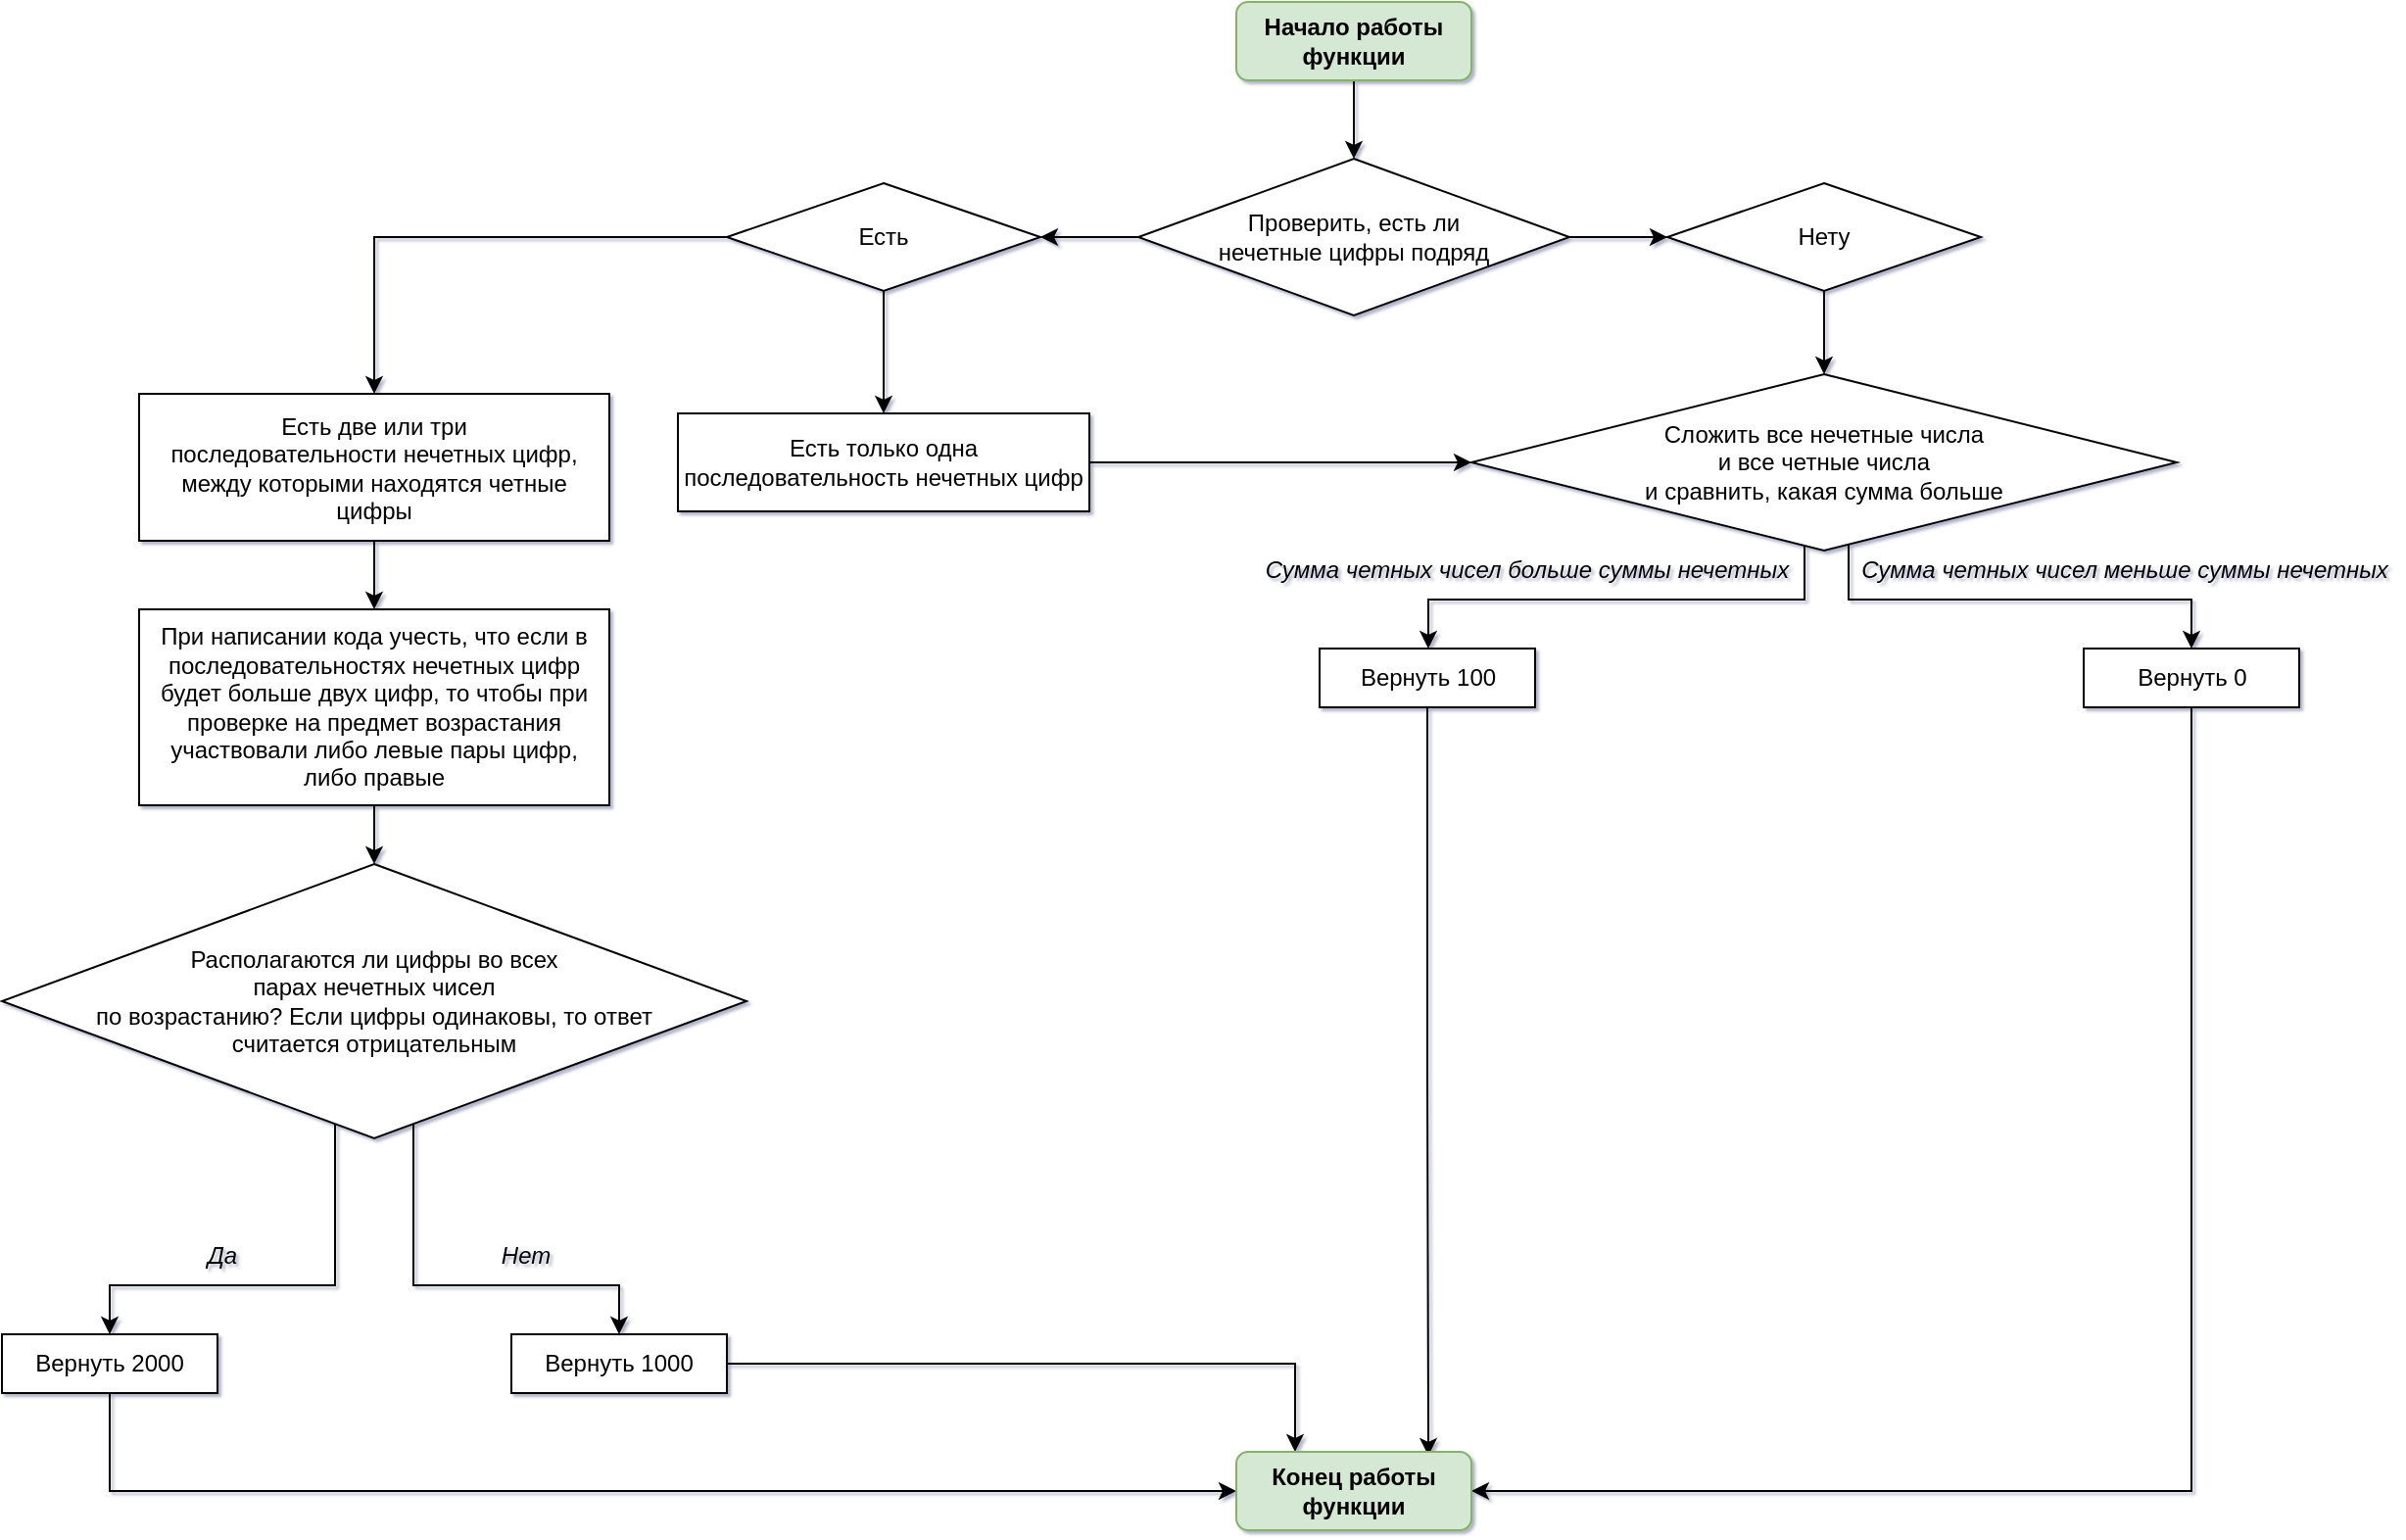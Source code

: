 <mxfile version="16.1.2" type="device"><diagram id="4-6It82LiF2kNIvTZqp7" name="Page-1"><mxGraphModel dx="2178" dy="953" grid="1" gridSize="10" guides="1" tooltips="1" connect="1" arrows="1" fold="1" page="0" pageScale="1" pageWidth="827" pageHeight="1169" math="0" shadow="1"><root><mxCell id="0"/><mxCell id="1" parent="0"/><mxCell id="cmOyvLRgGCrniHyRChOv-34" style="edgeStyle=orthogonalEdgeStyle;rounded=0;orthogonalLoop=1;jettySize=auto;html=1;exitX=0;exitY=0.5;exitDx=0;exitDy=0;entryX=1;entryY=0.5;entryDx=0;entryDy=0;" parent="1" source="cmOyvLRgGCrniHyRChOv-1" target="cmOyvLRgGCrniHyRChOv-27" edge="1"><mxGeometry relative="1" as="geometry"/></mxCell><mxCell id="cmOyvLRgGCrniHyRChOv-37" style="edgeStyle=orthogonalEdgeStyle;rounded=0;orthogonalLoop=1;jettySize=auto;html=1;exitX=1;exitY=0.5;exitDx=0;exitDy=0;entryX=0;entryY=0.5;entryDx=0;entryDy=0;" parent="1" source="cmOyvLRgGCrniHyRChOv-1" target="cmOyvLRgGCrniHyRChOv-32" edge="1"><mxGeometry relative="1" as="geometry"/></mxCell><mxCell id="cmOyvLRgGCrniHyRChOv-1" value="Проверить, есть ли&lt;br&gt;нечетные цифры подряд" style="rhombus;whiteSpace=wrap;html=1;rounded=0;" parent="1" vertex="1"><mxGeometry x="310" y="140" width="220" height="80" as="geometry"/></mxCell><mxCell id="cmOyvLRgGCrniHyRChOv-15" value="" style="edgeStyle=orthogonalEdgeStyle;rounded=0;orthogonalLoop=1;jettySize=auto;html=1;" parent="1" source="cmOyvLRgGCrniHyRChOv-12" target="cmOyvLRgGCrniHyRChOv-14" edge="1"><mxGeometry relative="1" as="geometry"><Array as="points"><mxPoint x="650" y="365"/><mxPoint x="458" y="365"/></Array></mxGeometry></mxCell><mxCell id="cmOyvLRgGCrniHyRChOv-17" value="" style="edgeStyle=orthogonalEdgeStyle;rounded=0;orthogonalLoop=1;jettySize=auto;html=1;" parent="1" source="cmOyvLRgGCrniHyRChOv-12" target="cmOyvLRgGCrniHyRChOv-16" edge="1"><mxGeometry relative="1" as="geometry"><Array as="points"><mxPoint x="672.5" y="365"/><mxPoint x="847.5" y="365"/></Array></mxGeometry></mxCell><mxCell id="cmOyvLRgGCrniHyRChOv-12" value="Сложить все нечетные числа&lt;br&gt;и все четные числа&lt;br&gt;и сравнить, какая сумма больше" style="rhombus;whiteSpace=wrap;html=1;rounded=0;" parent="1" vertex="1"><mxGeometry x="480" y="250" width="360" height="90" as="geometry"/></mxCell><mxCell id="cmOyvLRgGCrniHyRChOv-79" style="edgeStyle=orthogonalEdgeStyle;rounded=0;orthogonalLoop=1;jettySize=auto;html=1;exitX=0.5;exitY=1;exitDx=0;exitDy=0;entryX=0.817;entryY=0.05;entryDx=0;entryDy=0;entryPerimeter=0;" parent="1" source="cmOyvLRgGCrniHyRChOv-14" target="cmOyvLRgGCrniHyRChOv-76" edge="1"><mxGeometry relative="1" as="geometry"/></mxCell><mxCell id="cmOyvLRgGCrniHyRChOv-14" value="Вернуть 100" style="rectangle;whiteSpace=wrap;html=1;rounded=0;" parent="1" vertex="1"><mxGeometry x="402.5" y="390" width="110" height="30" as="geometry"/></mxCell><mxCell id="cmOyvLRgGCrniHyRChOv-80" style="edgeStyle=orthogonalEdgeStyle;rounded=0;orthogonalLoop=1;jettySize=auto;html=1;exitX=0.5;exitY=1;exitDx=0;exitDy=0;entryX=1;entryY=0.5;entryDx=0;entryDy=0;" parent="1" source="cmOyvLRgGCrniHyRChOv-16" target="cmOyvLRgGCrniHyRChOv-76" edge="1"><mxGeometry relative="1" as="geometry"/></mxCell><mxCell id="cmOyvLRgGCrniHyRChOv-16" value="Вернуть 0" style="rectangle;whiteSpace=wrap;html=1;rounded=0;" parent="1" vertex="1"><mxGeometry x="792.5" y="390" width="110" height="30" as="geometry"/></mxCell><mxCell id="cmOyvLRgGCrniHyRChOv-20" value="&lt;i&gt;Сумма четных чисел больше суммы нечетных&lt;/i&gt;" style="text;html=1;align=center;verticalAlign=middle;resizable=0;points=[];autosize=1;strokeColor=none;fillColor=none;rounded=0;" parent="1" vertex="1"><mxGeometry x="367.5" y="340" width="280" height="20" as="geometry"/></mxCell><mxCell id="cmOyvLRgGCrniHyRChOv-21" value="&lt;i&gt;Сумма четных чисел меньше суммы нечетных&lt;/i&gt;" style="text;html=1;align=center;verticalAlign=middle;resizable=0;points=[];autosize=1;strokeColor=none;fillColor=none;rounded=0;" parent="1" vertex="1"><mxGeometry x="672.5" y="340" width="280" height="20" as="geometry"/></mxCell><mxCell id="cmOyvLRgGCrniHyRChOv-41" style="edgeStyle=orthogonalEdgeStyle;rounded=0;orthogonalLoop=1;jettySize=auto;html=1;exitX=1;exitY=0.5;exitDx=0;exitDy=0;" parent="1" source="cmOyvLRgGCrniHyRChOv-23" target="cmOyvLRgGCrniHyRChOv-12" edge="1"><mxGeometry relative="1" as="geometry"/></mxCell><mxCell id="cmOyvLRgGCrniHyRChOv-23" value="Есть только одна последовательность нечетных цифр" style="rectangle;whiteSpace=wrap;html=1;rounded=0;" parent="1" vertex="1"><mxGeometry x="75" y="270" width="210" height="50" as="geometry"/></mxCell><mxCell id="cmOyvLRgGCrniHyRChOv-42" style="edgeStyle=orthogonalEdgeStyle;rounded=0;orthogonalLoop=1;jettySize=auto;html=1;exitX=0.5;exitY=1;exitDx=0;exitDy=0;entryX=0.5;entryY=0;entryDx=0;entryDy=0;" parent="1" source="cmOyvLRgGCrniHyRChOv-27" target="cmOyvLRgGCrniHyRChOv-23" edge="1"><mxGeometry relative="1" as="geometry"/></mxCell><mxCell id="cmOyvLRgGCrniHyRChOv-44" style="edgeStyle=orthogonalEdgeStyle;rounded=0;orthogonalLoop=1;jettySize=auto;html=1;exitX=0;exitY=0.5;exitDx=0;exitDy=0;entryX=0.5;entryY=0;entryDx=0;entryDy=0;" parent="1" source="cmOyvLRgGCrniHyRChOv-27" target="cmOyvLRgGCrniHyRChOv-43" edge="1"><mxGeometry relative="1" as="geometry"/></mxCell><mxCell id="cmOyvLRgGCrniHyRChOv-27" value="Есть&lt;br&gt;" style="rhombus;whiteSpace=wrap;html=1;rounded=0;" parent="1" vertex="1"><mxGeometry x="100" y="152.5" width="160" height="55" as="geometry"/></mxCell><mxCell id="cmOyvLRgGCrniHyRChOv-39" style="edgeStyle=orthogonalEdgeStyle;rounded=0;orthogonalLoop=1;jettySize=auto;html=1;exitX=0.5;exitY=1;exitDx=0;exitDy=0;entryX=0.5;entryY=0;entryDx=0;entryDy=0;" parent="1" source="cmOyvLRgGCrniHyRChOv-32" target="cmOyvLRgGCrniHyRChOv-12" edge="1"><mxGeometry relative="1" as="geometry"/></mxCell><mxCell id="cmOyvLRgGCrniHyRChOv-32" value="Нету" style="rhombus;whiteSpace=wrap;html=1;rounded=0;" parent="1" vertex="1"><mxGeometry x="580" y="152.5" width="160" height="55" as="geometry"/></mxCell><mxCell id="xtq6ls0pTjqkkD624fGA-3" value="" style="edgeStyle=orthogonalEdgeStyle;rounded=0;orthogonalLoop=1;jettySize=auto;html=1;" edge="1" parent="1" source="cmOyvLRgGCrniHyRChOv-43" target="xtq6ls0pTjqkkD624fGA-2"><mxGeometry relative="1" as="geometry"/></mxCell><mxCell id="cmOyvLRgGCrniHyRChOv-43" value="Есть две или три &lt;br&gt;последовательности нечетных цифр, между которыми находятся&amp;nbsp;четные цифры" style="rectangle;rounded=0;whiteSpace=wrap;html=1;" parent="1" vertex="1"><mxGeometry x="-200" y="260" width="240" height="75" as="geometry"/></mxCell><mxCell id="cmOyvLRgGCrniHyRChOv-51" style="edgeStyle=orthogonalEdgeStyle;rounded=0;orthogonalLoop=1;jettySize=auto;html=1;exitX=0.5;exitY=1;exitDx=0;exitDy=0;entryX=0.5;entryY=0;entryDx=0;entryDy=0;" parent="1" source="cmOyvLRgGCrniHyRChOv-50" target="cmOyvLRgGCrniHyRChOv-1" edge="1"><mxGeometry relative="1" as="geometry"/></mxCell><mxCell id="cmOyvLRgGCrniHyRChOv-50" value="&lt;b&gt;Начало работы функции&lt;/b&gt;" style="rounded=1;whiteSpace=wrap;html=1;fillColor=#d5e8d4;strokeColor=#82b366;" parent="1" vertex="1"><mxGeometry x="360" y="60" width="120" height="40" as="geometry"/></mxCell><mxCell id="cmOyvLRgGCrniHyRChOv-72" style="edgeStyle=orthogonalEdgeStyle;rounded=0;orthogonalLoop=1;jettySize=auto;html=1;entryX=0.5;entryY=0;entryDx=0;entryDy=0;" parent="1" source="cmOyvLRgGCrniHyRChOv-57" target="cmOyvLRgGCrniHyRChOv-66" edge="1"><mxGeometry relative="1" as="geometry"><mxPoint x="40" y="730" as="targetPoint"/><mxPoint x="-90" y="690" as="sourcePoint"/><Array as="points"><mxPoint x="-60" y="715"/><mxPoint x="45" y="715"/></Array></mxGeometry></mxCell><mxCell id="cmOyvLRgGCrniHyRChOv-73" style="edgeStyle=orthogonalEdgeStyle;rounded=0;orthogonalLoop=1;jettySize=auto;html=1;entryX=0.5;entryY=0;entryDx=0;entryDy=0;" parent="1" source="cmOyvLRgGCrniHyRChOv-57" target="cmOyvLRgGCrniHyRChOv-65" edge="1"><mxGeometry relative="1" as="geometry"><Array as="points"><mxPoint x="-100" y="715"/><mxPoint x="-215" y="715"/></Array></mxGeometry></mxCell><mxCell id="cmOyvLRgGCrniHyRChOv-57" value="&lt;font color=&quot;#000000&quot;&gt;Располагаются ли цифры во всех &lt;br&gt;парах нечетных чисел &lt;br&gt;по возрастанию? Если цифры одинаковы, то ответ &lt;br&gt;считается отрицательным&lt;/font&gt;" style="rhombus;whiteSpace=wrap;html=1;rounded=0;" parent="1" vertex="1"><mxGeometry x="-270" y="500" width="380" height="140" as="geometry"/></mxCell><mxCell id="xtq6ls0pTjqkkD624fGA-7" style="edgeStyle=orthogonalEdgeStyle;rounded=0;orthogonalLoop=1;jettySize=auto;html=1;exitX=0.5;exitY=1;exitDx=0;exitDy=0;entryX=0;entryY=0.5;entryDx=0;entryDy=0;" edge="1" parent="1" source="cmOyvLRgGCrniHyRChOv-65" target="cmOyvLRgGCrniHyRChOv-76"><mxGeometry relative="1" as="geometry"/></mxCell><mxCell id="cmOyvLRgGCrniHyRChOv-65" value="Вернуть 2000" style="rectangle;whiteSpace=wrap;html=1;rounded=0;" parent="1" vertex="1"><mxGeometry x="-270" y="740" width="110" height="30" as="geometry"/></mxCell><mxCell id="xtq6ls0pTjqkkD624fGA-6" style="edgeStyle=orthogonalEdgeStyle;rounded=0;orthogonalLoop=1;jettySize=auto;html=1;exitX=1;exitY=0.5;exitDx=0;exitDy=0;entryX=0.25;entryY=0;entryDx=0;entryDy=0;" edge="1" parent="1" source="cmOyvLRgGCrniHyRChOv-66" target="cmOyvLRgGCrniHyRChOv-76"><mxGeometry relative="1" as="geometry"/></mxCell><mxCell id="cmOyvLRgGCrniHyRChOv-66" value="Вернуть 1000" style="rectangle;whiteSpace=wrap;html=1;rounded=0;" parent="1" vertex="1"><mxGeometry x="-10" y="740" width="110" height="30" as="geometry"/></mxCell><mxCell id="cmOyvLRgGCrniHyRChOv-67" value="&lt;i&gt;Нет&lt;/i&gt;" style="text;html=1;align=center;verticalAlign=middle;resizable=0;points=[];autosize=1;strokeColor=none;fillColor=none;rounded=0;" parent="1" vertex="1"><mxGeometry x="-23" y="690" width="40" height="20" as="geometry"/></mxCell><mxCell id="cmOyvLRgGCrniHyRChOv-68" value="&lt;i&gt;Да&lt;/i&gt;" style="text;html=1;align=center;verticalAlign=middle;resizable=0;points=[];autosize=1;strokeColor=none;fillColor=none;rounded=0;" parent="1" vertex="1"><mxGeometry x="-173" y="690" width="30" height="20" as="geometry"/></mxCell><mxCell id="cmOyvLRgGCrniHyRChOv-76" value="&lt;b&gt;Конец работы функции&lt;/b&gt;" style="rounded=1;whiteSpace=wrap;html=1;fillColor=#d5e8d4;strokeColor=#82b366;" parent="1" vertex="1"><mxGeometry x="360" y="800" width="120" height="40" as="geometry"/></mxCell><mxCell id="xtq6ls0pTjqkkD624fGA-4" style="edgeStyle=orthogonalEdgeStyle;rounded=0;orthogonalLoop=1;jettySize=auto;html=1;exitX=0.5;exitY=1;exitDx=0;exitDy=0;entryX=0.5;entryY=0;entryDx=0;entryDy=0;" edge="1" parent="1" source="xtq6ls0pTjqkkD624fGA-2" target="cmOyvLRgGCrniHyRChOv-57"><mxGeometry relative="1" as="geometry"/></mxCell><mxCell id="xtq6ls0pTjqkkD624fGA-2" value="При написании кода учесть, что если в последовательностях нечетных цифр будет больше двух цифр, то чтобы при проверке на предмет возрастания участвовали либо левые пары цифр, либо правые" style="whiteSpace=wrap;html=1;rounded=0;" vertex="1" parent="1"><mxGeometry x="-200" y="370" width="240" height="100" as="geometry"/></mxCell></root></mxGraphModel></diagram></mxfile>